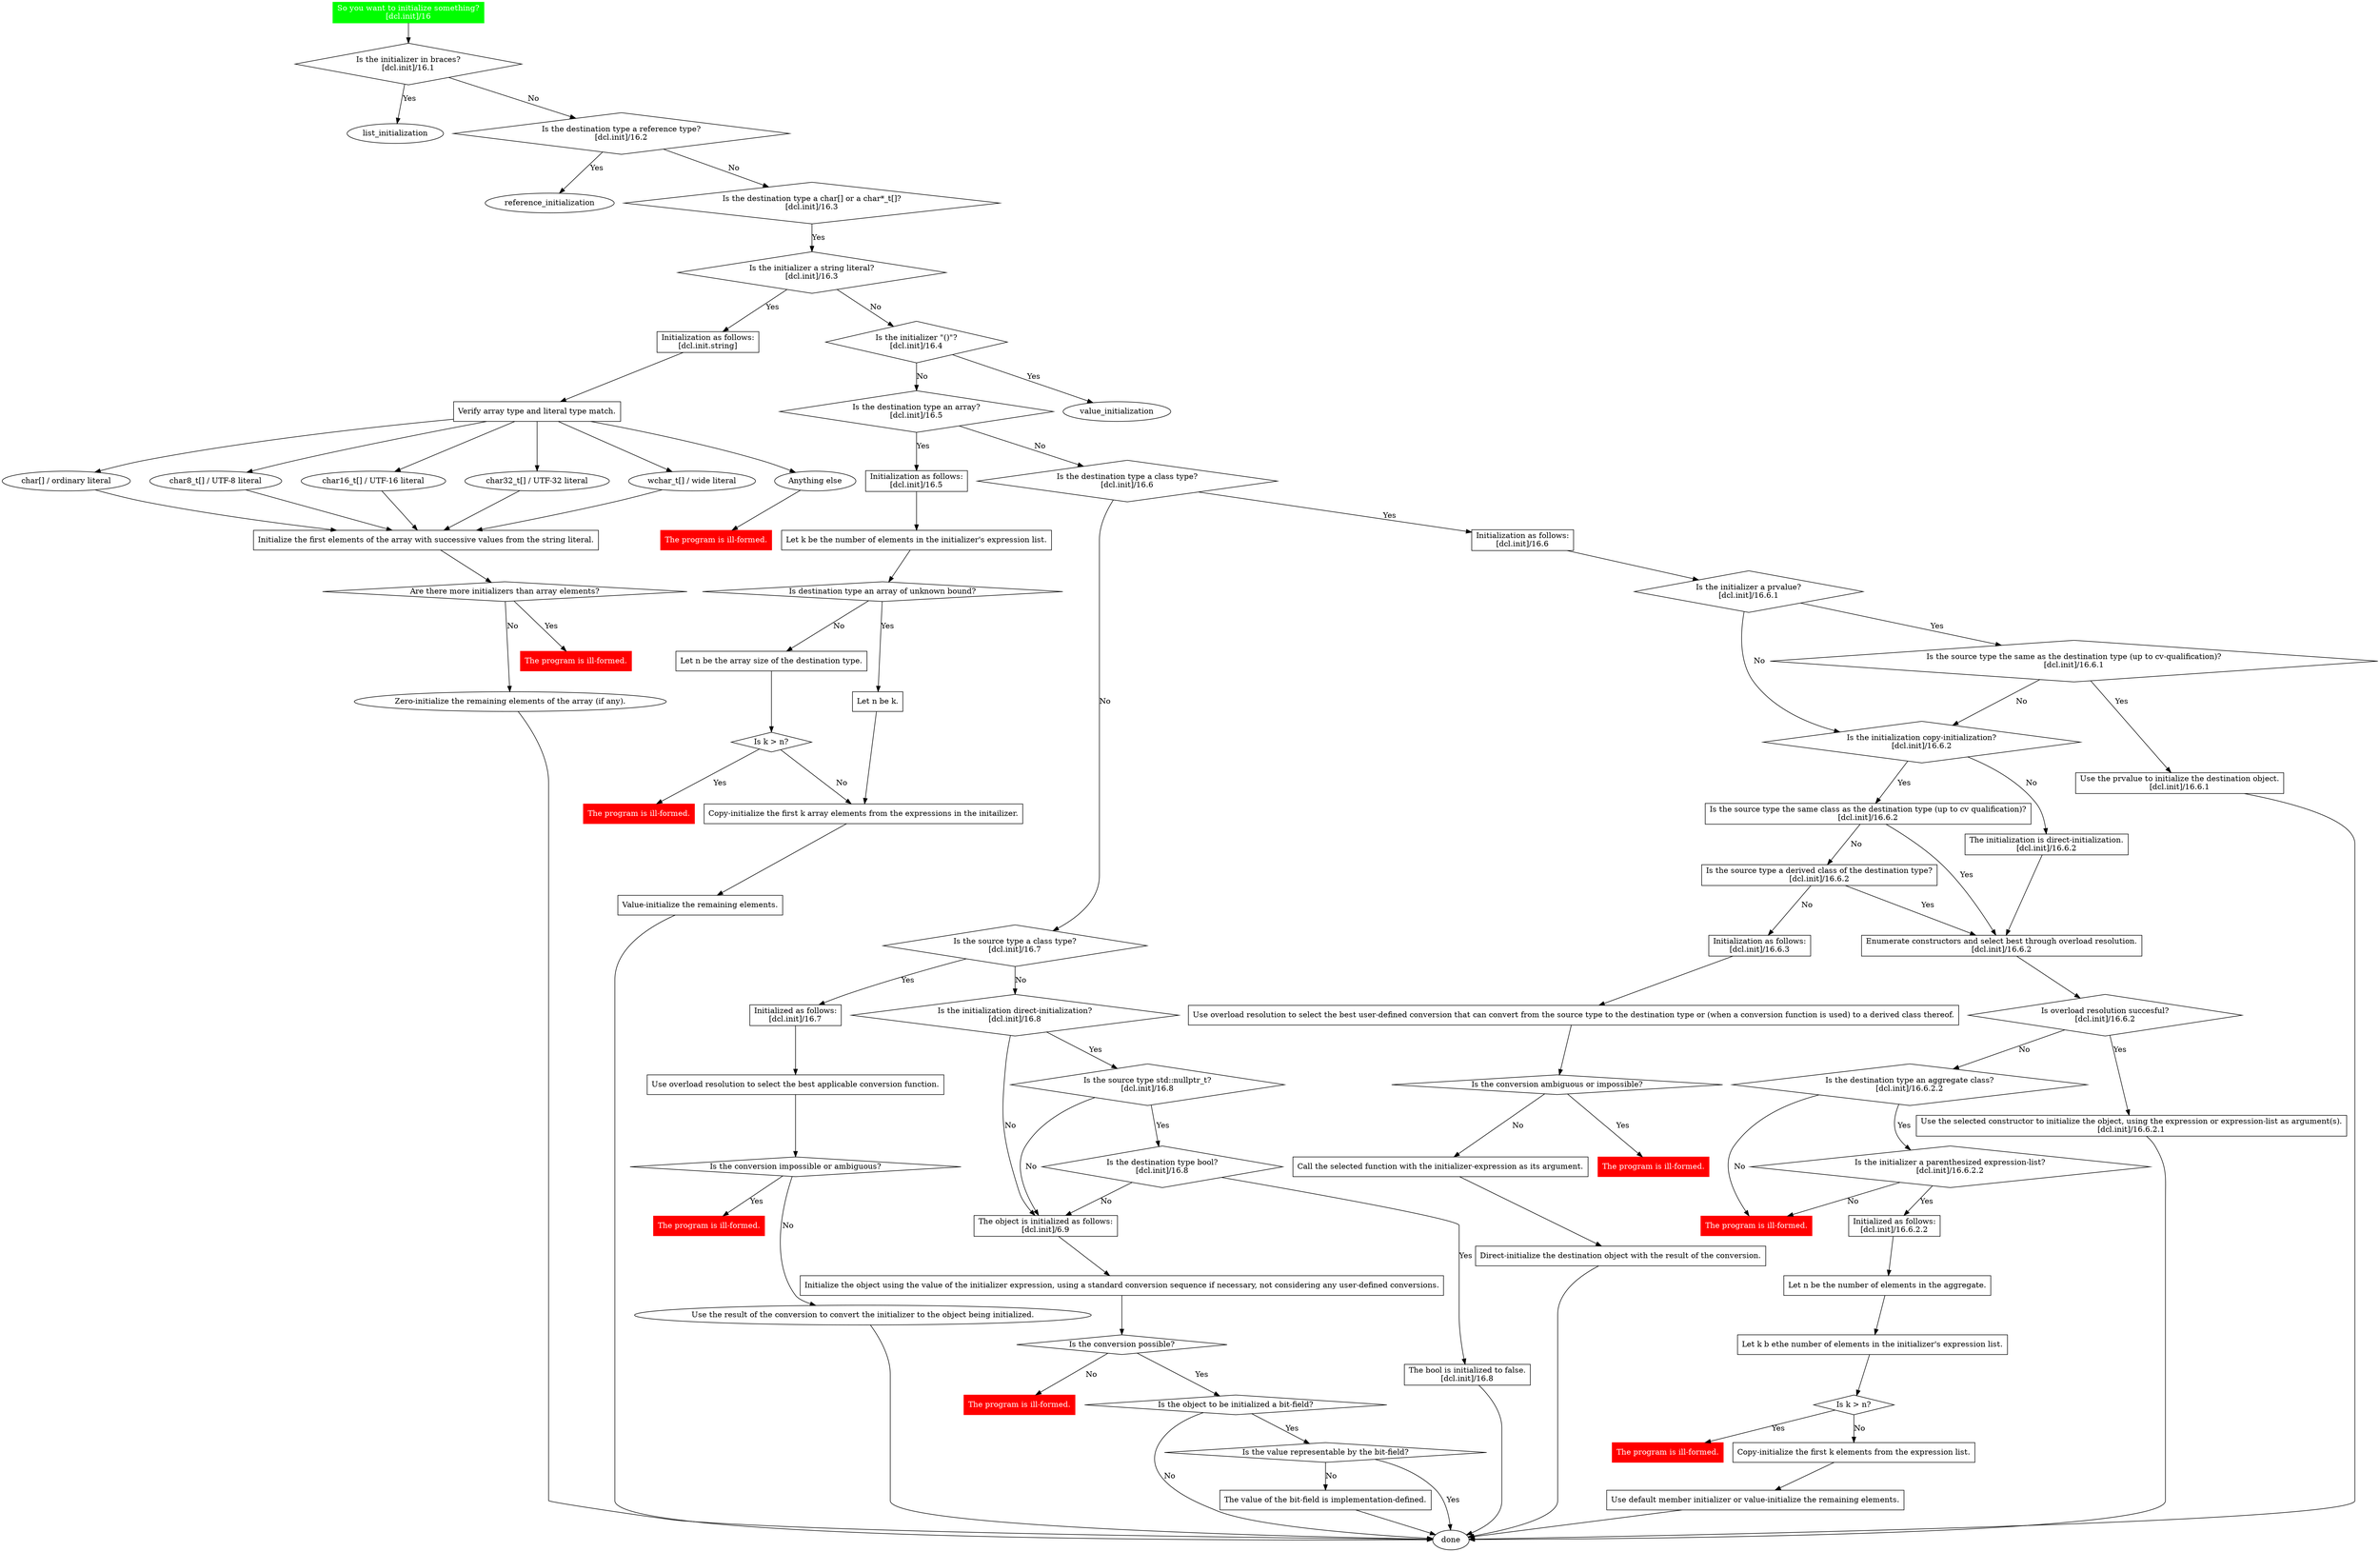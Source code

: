 digraph initialization {
    start [label="So you want to initialize something?\n[dcl.init]/16", style=filled, fillcolor=green, shape=box, color=green, fontcolor=white]
        start -> is_braced

    is_braced [label="Is the initializer in braces?\n[dcl.init]/16.1", shape=diamond]
        is_braced -> list_initialization [label="Yes"]
        is_braced -> is_dest_reference [label="No"]
    
    is_dest_reference [label="Is the destination type a reference type?\n[dcl.init]/16.2", shape=diamond]
        is_dest_reference -> reference_initialization [label="Yes"]
        is_dest_reference -> is_char_arr_init [label="No"]
    
    is_char_arr_init [label="Is the destination type a char[] or a char*_t[]?\n[dcl.init]/16.3", shape=diamond]
        is_char_arr_init -> is_char_arr_literal_init [label="Yes"]
    
    is_char_arr_literal_init [label="Is the initializer a string literal?\n[dcl.init]/16.3", shape=diamond]
        is_char_arr_literal_init -> string_literal_initialization_head [label="Yes"]
        is_char_arr_literal_init -> is_initializer_empty_parens [label="No"]

    is_initializer_empty_parens [label="Is the initializer \"()\"?\n[dcl.init]/16.4", shape=diamond]
        is_initializer_empty_parens -> value_initialization [label="Yes"]
        is_initializer_empty_parens -> is_dest_array [label="No"]

    is_dest_array[label="Is the destination type an array?\n[dcl.init]/16.5", shape=diamond]
        is_dest_array -> array_initialization_head [label="Yes"]
        is_dest_array -> is_dest_class_type [label="No"]

    subgraph array_initialization {
        array_initialization_head [label="Initialization as follows:\n[dcl.init]/16.5", shape=box]
            array_initialization_head -> array_k_definition
        
        array_k_definition [label="Let k be the number of elements in the initializer's expression list.", shape=box]
            array_k_definition -> array_is_unsized

        array_is_unsized [label = "Is destination type an array of unknown bound?", shape=diamond]
            array_is_unsized -> array_unsized_n_defn [label = "Yes"]
            array_is_unsized -> array_sized_n_defn [label = "No"]
        
        array_unsized_n_defn [label = "Let n be k.", shape=box]
            array_unsized_n_defn -> array_initialize_first_k

        array_sized_n_defn [label = "Let n be the array size of the destination type.", shape=box]
            array_sized_n_defn -> array_k_gt_n

        array_k_gt_n [label = "Is k > n?", shape=diamond]
            array_k_gt_n -> array_k_gt_n_ill_formed [label = "Yes"]
            array_k_gt_n -> array_initialize_first_k [label = "No"]    

        array_k_gt_n_ill_formed [label = "The program is ill-formed.", shape=box, style=filled, color=red, fontcolor=white]

        array_initialize_first_k [label = "Copy-initialize the first k array elements from the expressions in the initailizer.", shape=box]
            array_initialize_first_k -> array_initialize_rest

        array_initialize_rest [label = "Value-initialize the remaining elements.", shape=box]
            array_initialize_rest -> done
    }

    is_dest_class_type [label="Is the destination type a class type?\n[dcl.init]/16.6", shape=diamond]
        is_dest_class_type -> class_dest_initialization_head [label="Yes"]
        is_dest_class_type -> is_source_class_type [label="No"]

    is_source_class_type [label="Is the source type a class type?\n[dcl.init]/16.7", shape=diamond]
        is_source_class_type -> class_source_initialization_head [label="Yes"]
        is_source_class_type -> is_direct_init_for_nullptr [label="No"]

    is_direct_init_for_nullptr [label="Is the initialization direct-initialization?\n[dcl.init]/16.8", shape=diamond]
        is_direct_init_for_nullptr -> is_source_type_nullptr [label="Yes"]
        is_direct_init_for_nullptr -> standard_conv_seq_initialization_head [label="No"]    

    is_source_type_nullptr [label="Is the source type std::nullptr_t?\n[dcl.init]/16.8", shape=diamond]
        is_source_type_nullptr -> is_dest_type_bool_for_nullptr [label="Yes"]
        is_source_type_nullptr -> standard_conv_seq_initialization_head [label="No"]

    is_dest_type_bool_for_nullptr [label="Is the destination type bool?\n[dcl.init]/16.8", shape=diamond]
        is_dest_type_bool_for_nullptr -> nullptr_to_bool_init [label="Yes"]
        is_dest_type_bool_for_nullptr -> standard_conv_seq_initialization_head [label="No"]

    nullptr_to_bool_init [label="The bool is initialized to false.\n[dcl.init]/16.8", shape=box]
        nullptr_to_bool_init -> done

    subgraph class_dest_initialization {
        class_dest_initialization_head [label="Initialization as follows:\n[dcl.init]/16.6", shape=box]
            class_dest_initialization_head -> class_is_initializer_prvalue

        class_is_initializer_prvalue [label="Is the initializer a prvalue?\n[dcl.init]/16.6.1", shape=diamond]
            class_is_initializer_prvalue -> class_is_initializer_prvalue_same_class [label="Yes"]
            class_is_initializer_prvalue -> class_is_copy_init [label="No"]

        class_is_initializer_prvalue_same_class [label="Is the source type the same as the destination type (up to cv-qualification)?\n[dcl.init]/16.6.1", shape=diamond]
            class_is_initializer_prvalue_same_class -> class_initialize_by_prvalue [label="Yes"]
            class_is_initializer_prvalue_same_class -> class_is_copy_init [label="No"]

        class_initialize_by_prvalue [label="Use the prvalue to initialize the destination object.\n[dcl.init]/16.6.1", shape=box]
            class_initialize_by_prvalue -> done

        class_is_copy_init [label="Is the initialization copy-initialization?\n[dcl.init]/16.6.2", shape=diamond]
            class_is_copy_init -> class_is_copy_init_same_class [label="Yes"]
            class_is_copy_init -> class_is_direct_init [label="No"]
        
        class_is_copy_init_same_class [label="Is the source type the same class as the destination type (up to cv qualification)?\n[dcl.init]/16.6.2", shape=box]
            class_is_copy_init_same_class -> class_consider_constructors [label="Yes"]
            class_is_copy_init_same_class -> class_is_copy_init_derived_class [label="No"]

        class_is_copy_init_derived_class [label="Is the source type a derived class of the destination type?\n[dcl.init]/16.6.2", shape=box]
            class_is_copy_init_derived_class -> class_consider_constructors [label="Yes"]
            class_is_copy_init_derived_class -> class_user_defined_conv_head [label="No"]

        class_is_direct_init [label="The initialization is direct-initialization.\n[dcl.init]/16.6.2", shape=box]
            class_is_direct_init -> class_consider_constructors

        class_consider_constructors [label="Enumerate constructors and select best through overload resolution.\n[dcl.init]/16.6.2", shape=box]
            class_consider_constructors -> class_constructors_is_resolution_successful

        class_constructors_is_resolution_successful [label="Is overload resolution succesful?\n[dcl.init]/16.6.2", shape=diamond]
            class_constructors_is_resolution_successful -> class_constructors_use_selected [label="Yes"]
            class_constructors_is_resolution_successful -> class_is_aggregate [label="No"]

        class_constructors_use_selected [label="Use the selected constructor to initialize the object, using the expression or expression-list as argument(s).\n[dcl.init]/16.6.2.1", shape=box]
            class_constructors_use_selected -> done

        class_is_aggregate [label="Is the destination type an aggregate class?\n[dcl.init]/16.6.2.2", shape=diamond]
            class_is_aggregate -> class_aggregate_is_initializer_expr_list [label="Yes"]
            class_is_aggregate -> class_ill_formed [label="No"]

        class_aggregate_is_initializer_expr_list [label="Is the initializer a parenthesized expression-list?\n[dcl.init]/16.6.2.2", shape=diamond]
            class_aggregate_is_initializer_expr_list -> class_aggregate_paren_init_head [label="Yes"]
            class_aggregate_is_initializer_expr_list -> class_ill_formed [label="No"]

        class_ill_formed [label = "The program is ill-formed.", shape=box, style=filled, color=red, fontcolor=white]

        subgraph class_aggregate_paren_init {
            class_aggregate_paren_init_head [label="Initialized as follows:\n[dcl.init]/16.6.2.2", shape=box]
                class_aggregate_paren_init_head -> class_aggregate_paren_n_defn

            class_aggregate_paren_n_defn [label="Let n be the number of elements in the aggregate.", shape=box]
                class_aggregate_paren_n_defn -> class_aggregate_paren_k_defn

            class_aggregate_paren_k_defn [label="Let k b ethe number of elements in the initializer's expression list.", shape=box]
                class_aggregate_paren_k_defn -> class_aggregate_paren_is_k_gt_n

            class_aggregate_paren_is_k_gt_n [label="Is k > n?", shape=diamond]
                class_aggregate_paren_is_k_gt_n -> class_aggregate_paren_ill_formed [label="Yes"]
                class_aggregate_paren_is_k_gt_n -> class_aggregate_paren_initialize_first_k [label="No"]

            class_aggregate_paren_initialize_first_k [label="Copy-initialize the first k elements from the expression list.", shape=box]
                class_aggregate_paren_initialize_first_k -> class_aggregate_paren_initialize_rest

            class_aggregate_paren_initialize_rest [label="Use default member initializer or value-initialize the remaining elements.", shape=box]
                class_aggregate_paren_initialize_rest -> done

            class_aggregate_paren_ill_formed [label = "The program is ill-formed.", shape=box, style=filled, color=red, fontcolor=white]
        }

        subgraph class_user_defined_conv {
            class_user_defined_conv_head [label = "Initialization as follows:\n[dcl.init]/16.6.3", shape=box]
                class_user_defined_conv_head -> class_user_defined_conv_overload_resolution

            class_user_defined_conv_overload_resolution [label="Use overload resolution to select the best user-defined conversion that can convert from the source type to the destination type or (when a conversion function is used) to a derived class thereof.", shape=box]
                class_user_defined_conv_overload_resolution -> class_user_defined_conv_is_possible
            
            class_user_defined_conv_is_possible [label="Is the conversion ambiguous or impossible?", shape=diamond]
                class_user_defined_conv_is_possible -> class_user_defined_conv_ill_formed [label="Yes"]
                class_user_defined_conv_is_possible -> class_user_defined_conv_do_conversion [label="No"]

            class_user_defined_conv_do_conversion [label = "Call the selected function with the initializer-expression as its argument.", shape=box]
                class_user_defined_conv_do_conversion -> class_user_defined_conv_initialize

            class_user_defined_conv_initialize [label="Direct-initialize the destination object with the result of the conversion.", shape=box]
                class_user_defined_conv_initialize -> done

            class_user_defined_conv_ill_formed [label = "The program is ill-formed.", shape=box, style=filled, color=red, fontcolor=white]
        }
    }

    subgraph string_literal_initialization {
        string_literal_initialization_head [label="Initialization as follows:\n[dcl.init.string]", shape=box]
            string_literal_initialization_head -> string_literal_verify_kind

        string_literal_verify_kind [label="Verify array type and literal type match.", shape=box]
            string_literal_verify_kind -> { string_literal_kind_char, string_literal_kind_char8, string_literal_kind_char16, string_literal_kind_char32, string_literal_kind_wchar, string_literal_kind_other }

        {
        rank=same;
        string_literal_kind_char [label="char[] / ordinary literal"]
        string_literal_kind_char8 [label="char8_t[] / UTF-8 literal"]
        string_literal_kind_char16 [label="char16_t[] / UTF-16 literal"]
        string_literal_kind_char32 [label="char32_t[] / UTF-32 literal"]
        string_literal_kind_wchar [label="wchar_t[] / wide literal"]
        string_literal_kind_other [label="Anything else"]

        // Force these nodes to layout in the following order
        string_literal_kind_char -> string_literal_kind_char8 -> string_literal_kind_char16 -> string_literal_kind_char32 -> string_literal_kind_wchar -> string_literal_kind_other [style=invis]
        }

        string_literal_kind_other -> string_literal_wrong_kind
        string_literal_wrong_kind  [label = "The program is ill-formed.", shape=box, style=filled, color=red, fontcolor=white]

        { string_literal_kind_char, string_literal_kind_char8, string_literal_kind_char16, string_literal_kind_char32, string_literal_kind_wchar } -> string_literal_initialize_first

        string_literal_initialize_first [label="Initialize the first elements of the array with successive values from the string literal.", shape=box]
            string_literal_initialize_first -> string_literal_has_too_many

        string_literal_has_too_many [label="Are there more initializers than array elements?", shape=diamond]
            string_literal_has_too_many -> string_literal_ill_formed_too_many [label="Yes"]
            string_literal_has_too_many -> string_literal_initialize_rest [label="No"]

        string_literal_ill_formed_too_many [label = "The program is ill-formed.", shape=box, style=filled, color=red, fontcolor=white]

        string_literal_initialize_rest [label="Zero-initialize the remaining elements of the array (if any)."]
            string_literal_initialize_rest -> done
    }

    subgraph class_source_initialization {
        class_source_initialization_head [label="Initialized as follows:\n[dcl.init]/16.7", shape=box]
            class_source_initialization_head -> class_source_consider_conversion_functions

        class_source_consider_conversion_functions [label="Use overload resolution to select the best applicable conversion function.", shape=box]
            class_source_consider_conversion_functions -> class_source_conversion_is_impossible

        class_source_conversion_is_impossible [label="Is the conversion impossible or ambiguous?", shape=diamond]
            class_source_conversion_is_impossible -> class_source_conversion_ill_formed [label="Yes"]
            class_source_conversion_is_impossible -> class_source_initialize [label="No"]

        class_source_conversion_ill_formed [label = "The program is ill-formed.", shape=box, style=filled, color=red, fontcolor=white]

        class_source_initialize [label="Use the result of the conversion to convert the initializer to the object being initialized."]
            class_source_initialize -> done
    }

    subgraph standard_conv_seq_initialization {
        standard_conv_seq_initialization_head [label="The object is initialized as follows:\n[dcl.init]/6.9", shape=box]
            standard_conv_seq_initialization_head -> standard_conv_seq_do_init

        standard_conv_seq_do_init [label="Initialize the object using the value of the initializer expression, using a standard conversion sequence if necessary, not considering any user-defined conversions.", shape=box]
            standard_conv_seq_do_init -> standard_conv_seq_is_possible

        standard_conv_seq_is_possible [label="Is the conversion possible?", shape=diamond]
            standard_conv_seq_is_possible -> standard_conv_seq_ill_formed [label="No"]
            standard_conv_seq_is_possible -> standard_conv_seq_is_bitfield [label="Yes"]

        standard_conv_seq_ill_formed [label = "The program is ill-formed.", shape=box, style=filled, color=red, fontcolor=white]

        standard_conv_seq_is_bitfield [label="Is the object to be initialized a bit-field?", shape=diamond]
            standard_conv_seq_is_bitfield -> standard_conv_seq_is_bitfield_in_range [label="Yes"]
            standard_conv_seq_is_bitfield -> done [label="No"]

        standard_conv_seq_is_bitfield_in_range [label="Is the value representable by the bit-field?", shape=diamond]
            standard_conv_seq_is_bitfield_in_range -> standard_conv_seq_bitfield_imp_def [label="No"]
            standard_conv_seq_is_bitfield_in_range -> done [label="Yes"]

        standard_conv_seq_bitfield_imp_def [label="The value of the bit-field is implementation-defined.", shape=box]
            standard_conv_seq_bitfield_imp_def -> done
    }
}

